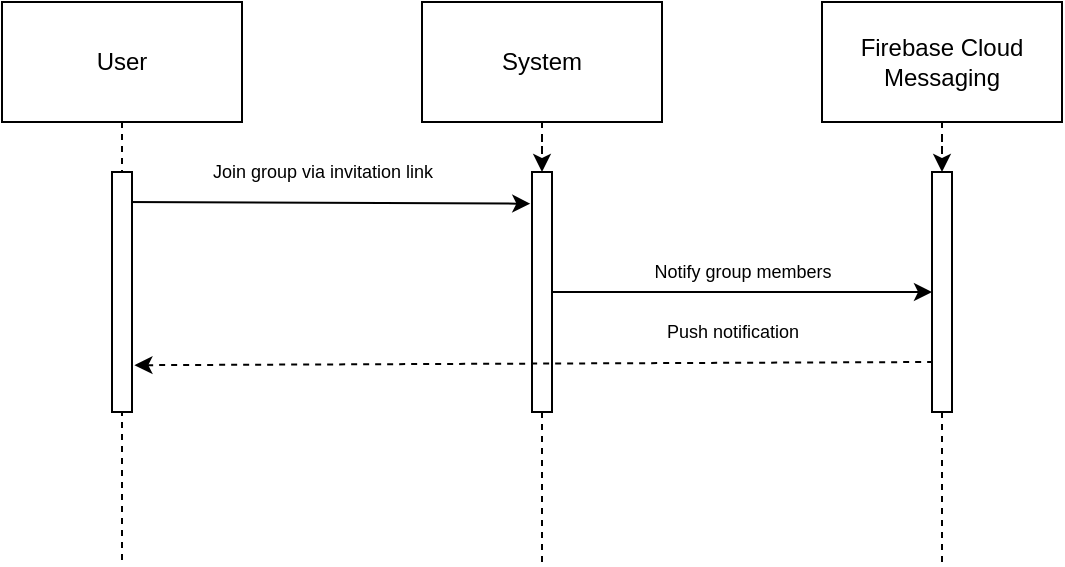 <mxfile version="25.0.1">
  <diagram name="Page-1" id="4__OLiNwojo_4SC3zT7C">
    <mxGraphModel dx="1430" dy="786" grid="1" gridSize="10" guides="1" tooltips="1" connect="1" arrows="1" fold="1" page="1" pageScale="1" pageWidth="850" pageHeight="1100" math="0" shadow="0">
      <root>
        <mxCell id="0" />
        <mxCell id="1" parent="0" />
        <mxCell id="FxCsZlYMo3UDrUaQfflS-4" style="edgeStyle=orthogonalEdgeStyle;rounded=0;orthogonalLoop=1;jettySize=auto;html=1;dashed=1;verticalAlign=middle;endArrow=none;endFill=0;" edge="1" parent="1" source="FxCsZlYMo3UDrUaQfflS-1">
          <mxGeometry relative="1" as="geometry">
            <mxPoint x="130" y="380" as="targetPoint" />
          </mxGeometry>
        </mxCell>
        <mxCell id="FxCsZlYMo3UDrUaQfflS-1" value="User" style="rounded=0;whiteSpace=wrap;html=1;" vertex="1" parent="1">
          <mxGeometry x="70" y="100" width="120" height="60" as="geometry" />
        </mxCell>
        <mxCell id="FxCsZlYMo3UDrUaQfflS-5" style="edgeStyle=orthogonalEdgeStyle;rounded=0;orthogonalLoop=1;jettySize=auto;html=1;dashed=1;endArrow=none;endFill=0;" edge="1" parent="1" source="FxCsZlYMo3UDrUaQfflS-15">
          <mxGeometry relative="1" as="geometry">
            <mxPoint x="340" y="380" as="targetPoint" />
          </mxGeometry>
        </mxCell>
        <mxCell id="FxCsZlYMo3UDrUaQfflS-2" value="System" style="rounded=0;whiteSpace=wrap;html=1;" vertex="1" parent="1">
          <mxGeometry x="280" y="100" width="120" height="60" as="geometry" />
        </mxCell>
        <mxCell id="FxCsZlYMo3UDrUaQfflS-6" style="edgeStyle=orthogonalEdgeStyle;rounded=0;orthogonalLoop=1;jettySize=auto;html=1;dashed=1;endArrow=none;endFill=0;" edge="1" parent="1" source="FxCsZlYMo3UDrUaQfflS-17">
          <mxGeometry relative="1" as="geometry">
            <mxPoint x="540" y="380" as="targetPoint" />
          </mxGeometry>
        </mxCell>
        <mxCell id="FxCsZlYMo3UDrUaQfflS-3" value="Firebase Cloud Messaging" style="rounded=0;whiteSpace=wrap;html=1;" vertex="1" parent="1">
          <mxGeometry x="480" y="100" width="120" height="60" as="geometry" />
        </mxCell>
        <mxCell id="FxCsZlYMo3UDrUaQfflS-7" value="" style="endArrow=classic;html=1;rounded=0;entryX=0.868;entryY=-0.086;entryDx=0;entryDy=0;entryPerimeter=0;" edge="1" parent="1" target="FxCsZlYMo3UDrUaQfflS-15">
          <mxGeometry width="50" height="50" relative="1" as="geometry">
            <mxPoint x="130" y="200" as="sourcePoint" />
            <mxPoint x="340" y="200" as="targetPoint" />
          </mxGeometry>
        </mxCell>
        <mxCell id="FxCsZlYMo3UDrUaQfflS-9" value="&lt;font&gt;Join group via invitation link&lt;/font&gt;" style="text;html=1;align=center;verticalAlign=middle;resizable=0;points=[];autosize=1;strokeColor=none;fillColor=none;fontSize=9;" vertex="1" parent="1">
          <mxGeometry x="165" y="175" width="130" height="20" as="geometry" />
        </mxCell>
        <mxCell id="FxCsZlYMo3UDrUaQfflS-10" value="" style="rounded=0;whiteSpace=wrap;html=1;rotation=-90;" vertex="1" parent="1">
          <mxGeometry x="70" y="240" width="120" height="10" as="geometry" />
        </mxCell>
        <mxCell id="FxCsZlYMo3UDrUaQfflS-16" value="" style="edgeStyle=orthogonalEdgeStyle;rounded=0;orthogonalLoop=1;jettySize=auto;html=1;dashed=1;" edge="1" parent="1" source="FxCsZlYMo3UDrUaQfflS-2" target="FxCsZlYMo3UDrUaQfflS-15">
          <mxGeometry relative="1" as="geometry">
            <mxPoint x="340" y="380" as="targetPoint" />
            <mxPoint x="340" y="160" as="sourcePoint" />
          </mxGeometry>
        </mxCell>
        <mxCell id="FxCsZlYMo3UDrUaQfflS-18" value="" style="edgeStyle=orthogonalEdgeStyle;rounded=0;orthogonalLoop=1;jettySize=auto;html=1;dashed=1;" edge="1" parent="1" source="FxCsZlYMo3UDrUaQfflS-3" target="FxCsZlYMo3UDrUaQfflS-17">
          <mxGeometry relative="1" as="geometry">
            <mxPoint x="540" y="380" as="targetPoint" />
            <mxPoint x="540" y="160" as="sourcePoint" />
          </mxGeometry>
        </mxCell>
        <mxCell id="FxCsZlYMo3UDrUaQfflS-17" value="" style="rounded=0;whiteSpace=wrap;html=1;rotation=-90;" vertex="1" parent="1">
          <mxGeometry x="480" y="240" width="120" height="10" as="geometry" />
        </mxCell>
        <mxCell id="FxCsZlYMo3UDrUaQfflS-15" value="" style="rounded=0;whiteSpace=wrap;html=1;rotation=-90;" vertex="1" parent="1">
          <mxGeometry x="280" y="240" width="120" height="10" as="geometry" />
        </mxCell>
        <mxCell id="FxCsZlYMo3UDrUaQfflS-23" value="" style="endArrow=none;dashed=1;html=1;rounded=0;startArrow=classic;startFill=1;exitX=0.195;exitY=1.121;exitDx=0;exitDy=0;exitPerimeter=0;" edge="1" parent="1" source="FxCsZlYMo3UDrUaQfflS-10">
          <mxGeometry width="50" height="50" relative="1" as="geometry">
            <mxPoint x="140" y="280" as="sourcePoint" />
            <mxPoint x="535" y="280" as="targetPoint" />
          </mxGeometry>
        </mxCell>
        <mxCell id="FxCsZlYMo3UDrUaQfflS-19" value="" style="endArrow=classic;html=1;rounded=0;entryX=0.5;entryY=0;entryDx=0;entryDy=0;exitX=0.5;exitY=1;exitDx=0;exitDy=0;" edge="1" parent="1" source="FxCsZlYMo3UDrUaQfflS-15" target="FxCsZlYMo3UDrUaQfflS-17">
          <mxGeometry width="50" height="50" relative="1" as="geometry">
            <mxPoint x="90" y="320" as="sourcePoint" />
            <mxPoint x="140" y="270" as="targetPoint" />
          </mxGeometry>
        </mxCell>
        <mxCell id="FxCsZlYMo3UDrUaQfflS-21" value="Notify group members" style="text;html=1;align=center;verticalAlign=middle;resizable=0;points=[];autosize=1;strokeColor=none;fillColor=none;fontSize=9;" vertex="1" parent="1">
          <mxGeometry x="385" y="225" width="110" height="20" as="geometry" />
        </mxCell>
        <mxCell id="FxCsZlYMo3UDrUaQfflS-24" value="&lt;font&gt;Push notification&lt;/font&gt;" style="text;html=1;align=center;verticalAlign=middle;resizable=0;points=[];autosize=1;strokeColor=none;fillColor=none;fontSize=9;" vertex="1" parent="1">
          <mxGeometry x="390" y="255" width="90" height="20" as="geometry" />
        </mxCell>
      </root>
    </mxGraphModel>
  </diagram>
</mxfile>
